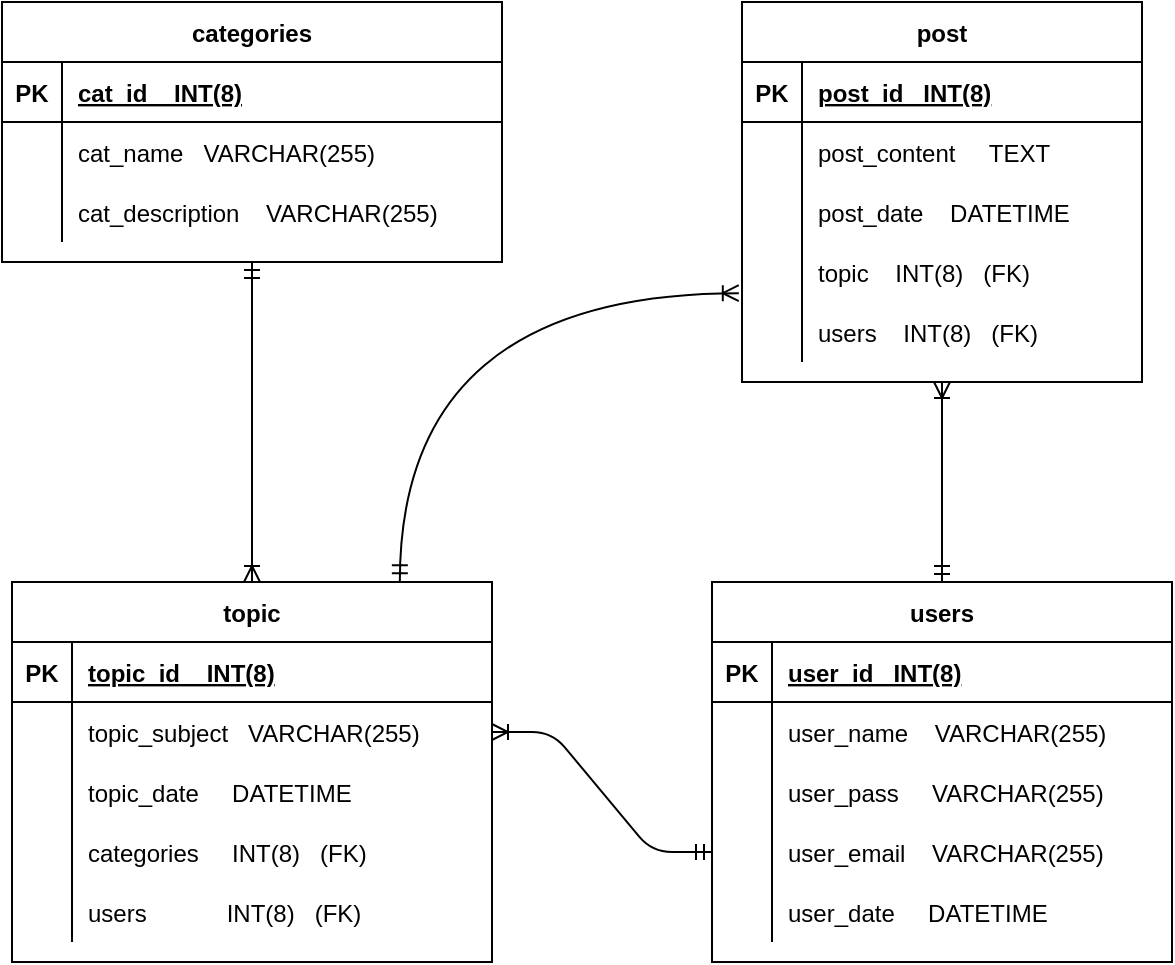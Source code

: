 <mxfile version="13.9.9" type="device"><diagram id="91Xyb3w9nDuJlyHXj6Dl" name="Page-1"><mxGraphModel dx="1024" dy="592" grid="1" gridSize="10" guides="1" tooltips="1" connect="1" arrows="1" fold="1" page="1" pageScale="1" pageWidth="827" pageHeight="1169" math="0" shadow="0"><root><mxCell id="0"/><mxCell id="1" parent="0"/><mxCell id="gp0c6Z495L66U5x0KVFe-80" value="categories" style="shape=table;startSize=30;container=1;collapsible=1;childLayout=tableLayout;fixedRows=1;rowLines=0;fontStyle=1;align=center;resizeLast=1;" parent="1" vertex="1"><mxGeometry x="100" y="90" width="250" height="130" as="geometry"/></mxCell><mxCell id="gp0c6Z495L66U5x0KVFe-81" value="" style="shape=partialRectangle;collapsible=0;dropTarget=0;pointerEvents=0;fillColor=none;top=0;left=0;bottom=1;right=0;points=[[0,0.5],[1,0.5]];portConstraint=eastwest;" parent="gp0c6Z495L66U5x0KVFe-80" vertex="1"><mxGeometry y="30" width="250" height="30" as="geometry"/></mxCell><mxCell id="gp0c6Z495L66U5x0KVFe-82" value="PK" style="shape=partialRectangle;connectable=0;fillColor=none;top=0;left=0;bottom=0;right=0;fontStyle=1;overflow=hidden;" parent="gp0c6Z495L66U5x0KVFe-81" vertex="1"><mxGeometry width="30" height="30" as="geometry"/></mxCell><mxCell id="gp0c6Z495L66U5x0KVFe-83" value="cat_id    INT(8)" style="shape=partialRectangle;connectable=0;fillColor=none;top=0;left=0;bottom=0;right=0;align=left;spacingLeft=6;fontStyle=5;overflow=hidden;" parent="gp0c6Z495L66U5x0KVFe-81" vertex="1"><mxGeometry x="30" width="220" height="30" as="geometry"/></mxCell><mxCell id="gp0c6Z495L66U5x0KVFe-84" value="" style="shape=partialRectangle;collapsible=0;dropTarget=0;pointerEvents=0;fillColor=none;top=0;left=0;bottom=0;right=0;points=[[0,0.5],[1,0.5]];portConstraint=eastwest;" parent="gp0c6Z495L66U5x0KVFe-80" vertex="1"><mxGeometry y="60" width="250" height="30" as="geometry"/></mxCell><mxCell id="gp0c6Z495L66U5x0KVFe-85" value="" style="shape=partialRectangle;connectable=0;fillColor=none;top=0;left=0;bottom=0;right=0;editable=1;overflow=hidden;" parent="gp0c6Z495L66U5x0KVFe-84" vertex="1"><mxGeometry width="30" height="30" as="geometry"/></mxCell><mxCell id="gp0c6Z495L66U5x0KVFe-86" value="cat_name   VARCHAR(255)" style="shape=partialRectangle;connectable=0;fillColor=none;top=0;left=0;bottom=0;right=0;align=left;spacingLeft=6;overflow=hidden;" parent="gp0c6Z495L66U5x0KVFe-84" vertex="1"><mxGeometry x="30" width="220" height="30" as="geometry"/></mxCell><mxCell id="gp0c6Z495L66U5x0KVFe-87" value="" style="shape=partialRectangle;collapsible=0;dropTarget=0;pointerEvents=0;fillColor=none;top=0;left=0;bottom=0;right=0;points=[[0,0.5],[1,0.5]];portConstraint=eastwest;" parent="gp0c6Z495L66U5x0KVFe-80" vertex="1"><mxGeometry y="90" width="250" height="30" as="geometry"/></mxCell><mxCell id="gp0c6Z495L66U5x0KVFe-88" value="" style="shape=partialRectangle;connectable=0;fillColor=none;top=0;left=0;bottom=0;right=0;editable=1;overflow=hidden;" parent="gp0c6Z495L66U5x0KVFe-87" vertex="1"><mxGeometry width="30" height="30" as="geometry"/></mxCell><mxCell id="gp0c6Z495L66U5x0KVFe-89" value="cat_description    VARCHAR(255)" style="shape=partialRectangle;connectable=0;fillColor=none;top=0;left=0;bottom=0;right=0;align=left;spacingLeft=6;overflow=hidden;" parent="gp0c6Z495L66U5x0KVFe-87" vertex="1"><mxGeometry x="30" width="220" height="30" as="geometry"/></mxCell><mxCell id="gp0c6Z495L66U5x0KVFe-109" value="users" style="shape=table;startSize=30;container=1;collapsible=1;childLayout=tableLayout;fixedRows=1;rowLines=0;fontStyle=1;align=center;resizeLast=1;" parent="1" vertex="1"><mxGeometry x="455" y="380" width="230" height="190" as="geometry"/></mxCell><mxCell id="gp0c6Z495L66U5x0KVFe-110" value="" style="shape=partialRectangle;collapsible=0;dropTarget=0;pointerEvents=0;fillColor=none;top=0;left=0;bottom=1;right=0;points=[[0,0.5],[1,0.5]];portConstraint=eastwest;" parent="gp0c6Z495L66U5x0KVFe-109" vertex="1"><mxGeometry y="30" width="230" height="30" as="geometry"/></mxCell><mxCell id="gp0c6Z495L66U5x0KVFe-111" value="PK" style="shape=partialRectangle;connectable=0;fillColor=none;top=0;left=0;bottom=0;right=0;fontStyle=1;overflow=hidden;" parent="gp0c6Z495L66U5x0KVFe-110" vertex="1"><mxGeometry width="30" height="30" as="geometry"/></mxCell><mxCell id="gp0c6Z495L66U5x0KVFe-112" value="user_id   INT(8)" style="shape=partialRectangle;connectable=0;fillColor=none;top=0;left=0;bottom=0;right=0;align=left;spacingLeft=6;fontStyle=5;overflow=hidden;" parent="gp0c6Z495L66U5x0KVFe-110" vertex="1"><mxGeometry x="30" width="200" height="30" as="geometry"/></mxCell><mxCell id="gp0c6Z495L66U5x0KVFe-113" value="" style="shape=partialRectangle;collapsible=0;dropTarget=0;pointerEvents=0;fillColor=none;top=0;left=0;bottom=0;right=0;points=[[0,0.5],[1,0.5]];portConstraint=eastwest;" parent="gp0c6Z495L66U5x0KVFe-109" vertex="1"><mxGeometry y="60" width="230" height="30" as="geometry"/></mxCell><mxCell id="gp0c6Z495L66U5x0KVFe-114" value="" style="shape=partialRectangle;connectable=0;fillColor=none;top=0;left=0;bottom=0;right=0;editable=1;overflow=hidden;" parent="gp0c6Z495L66U5x0KVFe-113" vertex="1"><mxGeometry width="30" height="30" as="geometry"/></mxCell><mxCell id="gp0c6Z495L66U5x0KVFe-115" value="user_name    VARCHAR(255)" style="shape=partialRectangle;connectable=0;fillColor=none;top=0;left=0;bottom=0;right=0;align=left;spacingLeft=6;overflow=hidden;" parent="gp0c6Z495L66U5x0KVFe-113" vertex="1"><mxGeometry x="30" width="200" height="30" as="geometry"/></mxCell><mxCell id="gp0c6Z495L66U5x0KVFe-116" value="" style="shape=partialRectangle;collapsible=0;dropTarget=0;pointerEvents=0;fillColor=none;top=0;left=0;bottom=0;right=0;points=[[0,0.5],[1,0.5]];portConstraint=eastwest;" parent="gp0c6Z495L66U5x0KVFe-109" vertex="1"><mxGeometry y="90" width="230" height="30" as="geometry"/></mxCell><mxCell id="gp0c6Z495L66U5x0KVFe-117" value="" style="shape=partialRectangle;connectable=0;fillColor=none;top=0;left=0;bottom=0;right=0;editable=1;overflow=hidden;" parent="gp0c6Z495L66U5x0KVFe-116" vertex="1"><mxGeometry width="30" height="30" as="geometry"/></mxCell><mxCell id="gp0c6Z495L66U5x0KVFe-118" value="user_pass     VARCHAR(255)" style="shape=partialRectangle;connectable=0;fillColor=none;top=0;left=0;bottom=0;right=0;align=left;spacingLeft=6;overflow=hidden;" parent="gp0c6Z495L66U5x0KVFe-116" vertex="1"><mxGeometry x="30" width="200" height="30" as="geometry"/></mxCell><mxCell id="gp0c6Z495L66U5x0KVFe-119" value="" style="shape=partialRectangle;collapsible=0;dropTarget=0;pointerEvents=0;fillColor=none;top=0;left=0;bottom=0;right=0;points=[[0,0.5],[1,0.5]];portConstraint=eastwest;" parent="gp0c6Z495L66U5x0KVFe-109" vertex="1"><mxGeometry y="120" width="230" height="30" as="geometry"/></mxCell><mxCell id="gp0c6Z495L66U5x0KVFe-120" value="" style="shape=partialRectangle;connectable=0;fillColor=none;top=0;left=0;bottom=0;right=0;editable=1;overflow=hidden;" parent="gp0c6Z495L66U5x0KVFe-119" vertex="1"><mxGeometry width="30" height="30" as="geometry"/></mxCell><mxCell id="gp0c6Z495L66U5x0KVFe-121" value="user_email    VARCHAR(255)" style="shape=partialRectangle;connectable=0;fillColor=none;top=0;left=0;bottom=0;right=0;align=left;spacingLeft=6;overflow=hidden;" parent="gp0c6Z495L66U5x0KVFe-119" vertex="1"><mxGeometry x="30" width="200" height="30" as="geometry"/></mxCell><mxCell id="gp0c6Z495L66U5x0KVFe-145" value="" style="shape=partialRectangle;collapsible=0;dropTarget=0;pointerEvents=0;fillColor=none;top=0;left=0;bottom=0;right=0;points=[[0,0.5],[1,0.5]];portConstraint=eastwest;" parent="gp0c6Z495L66U5x0KVFe-109" vertex="1"><mxGeometry y="150" width="230" height="30" as="geometry"/></mxCell><mxCell id="gp0c6Z495L66U5x0KVFe-146" value="" style="shape=partialRectangle;connectable=0;fillColor=none;top=0;left=0;bottom=0;right=0;editable=1;overflow=hidden;" parent="gp0c6Z495L66U5x0KVFe-145" vertex="1"><mxGeometry width="30" height="30" as="geometry"/></mxCell><mxCell id="gp0c6Z495L66U5x0KVFe-147" value="user_date     DATETIME" style="shape=partialRectangle;connectable=0;fillColor=none;top=0;left=0;bottom=0;right=0;align=left;spacingLeft=6;overflow=hidden;" parent="gp0c6Z495L66U5x0KVFe-145" vertex="1"><mxGeometry x="30" width="200" height="30" as="geometry"/></mxCell><mxCell id="gp0c6Z495L66U5x0KVFe-122" value="post" style="shape=table;startSize=30;container=1;collapsible=1;childLayout=tableLayout;fixedRows=1;rowLines=0;fontStyle=1;align=center;resizeLast=1;" parent="1" vertex="1"><mxGeometry x="470" y="90" width="200" height="190" as="geometry"/></mxCell><mxCell id="gp0c6Z495L66U5x0KVFe-123" value="" style="shape=partialRectangle;collapsible=0;dropTarget=0;pointerEvents=0;fillColor=none;top=0;left=0;bottom=1;right=0;points=[[0,0.5],[1,0.5]];portConstraint=eastwest;" parent="gp0c6Z495L66U5x0KVFe-122" vertex="1"><mxGeometry y="30" width="200" height="30" as="geometry"/></mxCell><mxCell id="gp0c6Z495L66U5x0KVFe-124" value="PK" style="shape=partialRectangle;connectable=0;fillColor=none;top=0;left=0;bottom=0;right=0;fontStyle=1;overflow=hidden;" parent="gp0c6Z495L66U5x0KVFe-123" vertex="1"><mxGeometry width="30" height="30" as="geometry"/></mxCell><mxCell id="gp0c6Z495L66U5x0KVFe-125" value="post_id   INT(8)" style="shape=partialRectangle;connectable=0;fillColor=none;top=0;left=0;bottom=0;right=0;align=left;spacingLeft=6;fontStyle=5;overflow=hidden;" parent="gp0c6Z495L66U5x0KVFe-123" vertex="1"><mxGeometry x="30" width="170" height="30" as="geometry"/></mxCell><mxCell id="gp0c6Z495L66U5x0KVFe-126" value="" style="shape=partialRectangle;collapsible=0;dropTarget=0;pointerEvents=0;fillColor=none;top=0;left=0;bottom=0;right=0;points=[[0,0.5],[1,0.5]];portConstraint=eastwest;" parent="gp0c6Z495L66U5x0KVFe-122" vertex="1"><mxGeometry y="60" width="200" height="30" as="geometry"/></mxCell><mxCell id="gp0c6Z495L66U5x0KVFe-127" value="" style="shape=partialRectangle;connectable=0;fillColor=none;top=0;left=0;bottom=0;right=0;editable=1;overflow=hidden;" parent="gp0c6Z495L66U5x0KVFe-126" vertex="1"><mxGeometry width="30" height="30" as="geometry"/></mxCell><mxCell id="gp0c6Z495L66U5x0KVFe-128" value="post_content     TEXT" style="shape=partialRectangle;connectable=0;fillColor=none;top=0;left=0;bottom=0;right=0;align=left;spacingLeft=6;overflow=hidden;" parent="gp0c6Z495L66U5x0KVFe-126" vertex="1"><mxGeometry x="30" width="170" height="30" as="geometry"/></mxCell><mxCell id="gp0c6Z495L66U5x0KVFe-129" value="" style="shape=partialRectangle;collapsible=0;dropTarget=0;pointerEvents=0;fillColor=none;top=0;left=0;bottom=0;right=0;points=[[0,0.5],[1,0.5]];portConstraint=eastwest;" parent="gp0c6Z495L66U5x0KVFe-122" vertex="1"><mxGeometry y="90" width="200" height="30" as="geometry"/></mxCell><mxCell id="gp0c6Z495L66U5x0KVFe-130" value="" style="shape=partialRectangle;connectable=0;fillColor=none;top=0;left=0;bottom=0;right=0;editable=1;overflow=hidden;" parent="gp0c6Z495L66U5x0KVFe-129" vertex="1"><mxGeometry width="30" height="30" as="geometry"/></mxCell><mxCell id="gp0c6Z495L66U5x0KVFe-131" value="post_date    DATETIME" style="shape=partialRectangle;connectable=0;fillColor=none;top=0;left=0;bottom=0;right=0;align=left;spacingLeft=6;overflow=hidden;" parent="gp0c6Z495L66U5x0KVFe-129" vertex="1"><mxGeometry x="30" width="170" height="30" as="geometry"/></mxCell><mxCell id="gp0c6Z495L66U5x0KVFe-132" value="" style="shape=partialRectangle;collapsible=0;dropTarget=0;pointerEvents=0;fillColor=none;top=0;left=0;bottom=0;right=0;points=[[0,0.5],[1,0.5]];portConstraint=eastwest;" parent="gp0c6Z495L66U5x0KVFe-122" vertex="1"><mxGeometry y="120" width="200" height="30" as="geometry"/></mxCell><mxCell id="gp0c6Z495L66U5x0KVFe-133" value="" style="shape=partialRectangle;connectable=0;fillColor=none;top=0;left=0;bottom=0;right=0;editable=1;overflow=hidden;" parent="gp0c6Z495L66U5x0KVFe-132" vertex="1"><mxGeometry width="30" height="30" as="geometry"/></mxCell><mxCell id="gp0c6Z495L66U5x0KVFe-134" value="topic    INT(8)   (FK)" style="shape=partialRectangle;connectable=0;fillColor=none;top=0;left=0;bottom=0;right=0;align=left;spacingLeft=6;overflow=hidden;" parent="gp0c6Z495L66U5x0KVFe-132" vertex="1"><mxGeometry x="30" width="170" height="30" as="geometry"/></mxCell><mxCell id="gp0c6Z495L66U5x0KVFe-90" value="" style="shape=partialRectangle;collapsible=0;dropTarget=0;pointerEvents=0;fillColor=none;top=0;left=0;bottom=0;right=0;points=[[0,0.5],[1,0.5]];portConstraint=eastwest;" parent="gp0c6Z495L66U5x0KVFe-122" vertex="1"><mxGeometry y="150" width="200" height="30" as="geometry"/></mxCell><mxCell id="gp0c6Z495L66U5x0KVFe-91" value="" style="shape=partialRectangle;connectable=0;fillColor=none;top=0;left=0;bottom=0;right=0;editable=1;overflow=hidden;" parent="gp0c6Z495L66U5x0KVFe-90" vertex="1"><mxGeometry width="30" height="30" as="geometry"/></mxCell><mxCell id="gp0c6Z495L66U5x0KVFe-92" value="users    INT(8)   (FK)" style="shape=partialRectangle;connectable=0;fillColor=none;top=0;left=0;bottom=0;right=0;align=left;spacingLeft=6;overflow=hidden;" parent="gp0c6Z495L66U5x0KVFe-90" vertex="1"><mxGeometry x="30" width="170" height="30" as="geometry"/></mxCell><mxCell id="gp0c6Z495L66U5x0KVFe-148" value="topic" style="shape=table;startSize=30;container=1;collapsible=1;childLayout=tableLayout;fixedRows=1;rowLines=0;fontStyle=1;align=center;resizeLast=1;" parent="1" vertex="1"><mxGeometry x="105" y="380" width="240" height="190" as="geometry"/></mxCell><mxCell id="gp0c6Z495L66U5x0KVFe-149" value="" style="shape=partialRectangle;collapsible=0;dropTarget=0;pointerEvents=0;fillColor=none;top=0;left=0;bottom=1;right=0;points=[[0,0.5],[1,0.5]];portConstraint=eastwest;" parent="gp0c6Z495L66U5x0KVFe-148" vertex="1"><mxGeometry y="30" width="240" height="30" as="geometry"/></mxCell><mxCell id="gp0c6Z495L66U5x0KVFe-150" value="PK" style="shape=partialRectangle;connectable=0;fillColor=none;top=0;left=0;bottom=0;right=0;fontStyle=1;overflow=hidden;" parent="gp0c6Z495L66U5x0KVFe-149" vertex="1"><mxGeometry width="30" height="30" as="geometry"/></mxCell><mxCell id="gp0c6Z495L66U5x0KVFe-151" value="topic_id    INT(8)" style="shape=partialRectangle;connectable=0;fillColor=none;top=0;left=0;bottom=0;right=0;align=left;spacingLeft=6;fontStyle=5;overflow=hidden;" parent="gp0c6Z495L66U5x0KVFe-149" vertex="1"><mxGeometry x="30" width="210" height="30" as="geometry"/></mxCell><mxCell id="gp0c6Z495L66U5x0KVFe-152" value="" style="shape=partialRectangle;collapsible=0;dropTarget=0;pointerEvents=0;fillColor=none;top=0;left=0;bottom=0;right=0;points=[[0,0.5],[1,0.5]];portConstraint=eastwest;" parent="gp0c6Z495L66U5x0KVFe-148" vertex="1"><mxGeometry y="60" width="240" height="30" as="geometry"/></mxCell><mxCell id="gp0c6Z495L66U5x0KVFe-153" value="" style="shape=partialRectangle;connectable=0;fillColor=none;top=0;left=0;bottom=0;right=0;editable=1;overflow=hidden;" parent="gp0c6Z495L66U5x0KVFe-152" vertex="1"><mxGeometry width="30" height="30" as="geometry"/></mxCell><mxCell id="gp0c6Z495L66U5x0KVFe-154" value="topic_subject   VARCHAR(255)" style="shape=partialRectangle;connectable=0;fillColor=none;top=0;left=0;bottom=0;right=0;align=left;spacingLeft=6;overflow=hidden;" parent="gp0c6Z495L66U5x0KVFe-152" vertex="1"><mxGeometry x="30" width="210" height="30" as="geometry"/></mxCell><mxCell id="gp0c6Z495L66U5x0KVFe-155" value="" style="shape=partialRectangle;collapsible=0;dropTarget=0;pointerEvents=0;fillColor=none;top=0;left=0;bottom=0;right=0;points=[[0,0.5],[1,0.5]];portConstraint=eastwest;" parent="gp0c6Z495L66U5x0KVFe-148" vertex="1"><mxGeometry y="90" width="240" height="30" as="geometry"/></mxCell><mxCell id="gp0c6Z495L66U5x0KVFe-156" value="" style="shape=partialRectangle;connectable=0;fillColor=none;top=0;left=0;bottom=0;right=0;editable=1;overflow=hidden;" parent="gp0c6Z495L66U5x0KVFe-155" vertex="1"><mxGeometry width="30" height="30" as="geometry"/></mxCell><mxCell id="gp0c6Z495L66U5x0KVFe-157" value="topic_date     DATETIME" style="shape=partialRectangle;connectable=0;fillColor=none;top=0;left=0;bottom=0;right=0;align=left;spacingLeft=6;overflow=hidden;" parent="gp0c6Z495L66U5x0KVFe-155" vertex="1"><mxGeometry x="30" width="210" height="30" as="geometry"/></mxCell><mxCell id="gp0c6Z495L66U5x0KVFe-158" value="" style="shape=partialRectangle;collapsible=0;dropTarget=0;pointerEvents=0;fillColor=none;top=0;left=0;bottom=0;right=0;points=[[0,0.5],[1,0.5]];portConstraint=eastwest;" parent="gp0c6Z495L66U5x0KVFe-148" vertex="1"><mxGeometry y="120" width="240" height="30" as="geometry"/></mxCell><mxCell id="gp0c6Z495L66U5x0KVFe-159" value="" style="shape=partialRectangle;connectable=0;fillColor=none;top=0;left=0;bottom=0;right=0;editable=1;overflow=hidden;" parent="gp0c6Z495L66U5x0KVFe-158" vertex="1"><mxGeometry width="30" height="30" as="geometry"/></mxCell><mxCell id="gp0c6Z495L66U5x0KVFe-160" value="categories     INT(8)   (FK)" style="shape=partialRectangle;connectable=0;fillColor=none;top=0;left=0;bottom=0;right=0;align=left;spacingLeft=6;overflow=hidden;" parent="gp0c6Z495L66U5x0KVFe-158" vertex="1"><mxGeometry x="30" width="210" height="30" as="geometry"/></mxCell><mxCell id="gp0c6Z495L66U5x0KVFe-139" value="" style="shape=partialRectangle;collapsible=0;dropTarget=0;pointerEvents=0;fillColor=none;top=0;left=0;bottom=0;right=0;points=[[0,0.5],[1,0.5]];portConstraint=eastwest;" parent="gp0c6Z495L66U5x0KVFe-148" vertex="1"><mxGeometry y="150" width="240" height="30" as="geometry"/></mxCell><mxCell id="gp0c6Z495L66U5x0KVFe-140" value="" style="shape=partialRectangle;connectable=0;fillColor=none;top=0;left=0;bottom=0;right=0;editable=1;overflow=hidden;" parent="gp0c6Z495L66U5x0KVFe-139" vertex="1"><mxGeometry width="30" height="30" as="geometry"/></mxCell><mxCell id="gp0c6Z495L66U5x0KVFe-141" value="users            INT(8)   (FK)" style="shape=partialRectangle;connectable=0;fillColor=none;top=0;left=0;bottom=0;right=0;align=left;spacingLeft=6;overflow=hidden;" parent="gp0c6Z495L66U5x0KVFe-139" vertex="1"><mxGeometry x="30" width="210" height="30" as="geometry"/></mxCell><mxCell id="gp0c6Z495L66U5x0KVFe-161" value="" style="fontSize=12;html=1;endArrow=ERoneToMany;startArrow=ERmandOne;exitX=0.5;exitY=0;exitDx=0;exitDy=0;endFill=0;entryX=0.5;entryY=1;entryDx=0;entryDy=0;" parent="1" source="gp0c6Z495L66U5x0KVFe-109" target="gp0c6Z495L66U5x0KVFe-122" edge="1"><mxGeometry width="100" height="100" relative="1" as="geometry"><mxPoint x="370" y="290" as="sourcePoint"/><mxPoint x="470" y="177" as="targetPoint"/></mxGeometry></mxCell><mxCell id="gp0c6Z495L66U5x0KVFe-162" value="" style="edgeStyle=entityRelationEdgeStyle;fontSize=12;html=1;endArrow=ERoneToMany;startArrow=ERmandOne;endFill=0;exitX=0;exitY=0.5;exitDx=0;exitDy=0;entryX=1;entryY=0.5;entryDx=0;entryDy=0;" parent="1" source="gp0c6Z495L66U5x0KVFe-119" target="gp0c6Z495L66U5x0KVFe-152" edge="1"><mxGeometry width="100" height="100" relative="1" as="geometry"><mxPoint x="320" y="530" as="sourcePoint"/><mxPoint x="420" y="430" as="targetPoint"/></mxGeometry></mxCell><mxCell id="gp0c6Z495L66U5x0KVFe-163" value="" style="fontSize=12;html=1;endArrow=ERoneToMany;startArrow=ERmandOne;entryX=0.5;entryY=0;entryDx=0;entryDy=0;endFill=0;exitX=0.5;exitY=1;exitDx=0;exitDy=0;" parent="1" source="gp0c6Z495L66U5x0KVFe-80" target="gp0c6Z495L66U5x0KVFe-148" edge="1"><mxGeometry width="100" height="100" relative="1" as="geometry"><mxPoint x="240" y="230" as="sourcePoint"/><mxPoint x="550" y="290" as="targetPoint"/></mxGeometry></mxCell><mxCell id="gp0c6Z495L66U5x0KVFe-166" style="edgeStyle=orthogonalEdgeStyle;rounded=0;orthogonalLoop=1;jettySize=auto;html=1;entryX=0.808;entryY=-0.002;entryDx=0;entryDy=0;entryPerimeter=0;startArrow=ERoneToMany;startFill=0;endArrow=ERmandOne;endFill=0;exitX=-0.008;exitY=0.853;exitDx=0;exitDy=0;exitPerimeter=0;curved=1;" parent="1" source="gp0c6Z495L66U5x0KVFe-132" target="gp0c6Z495L66U5x0KVFe-148" edge="1"><mxGeometry relative="1" as="geometry"/></mxCell></root></mxGraphModel></diagram></mxfile>